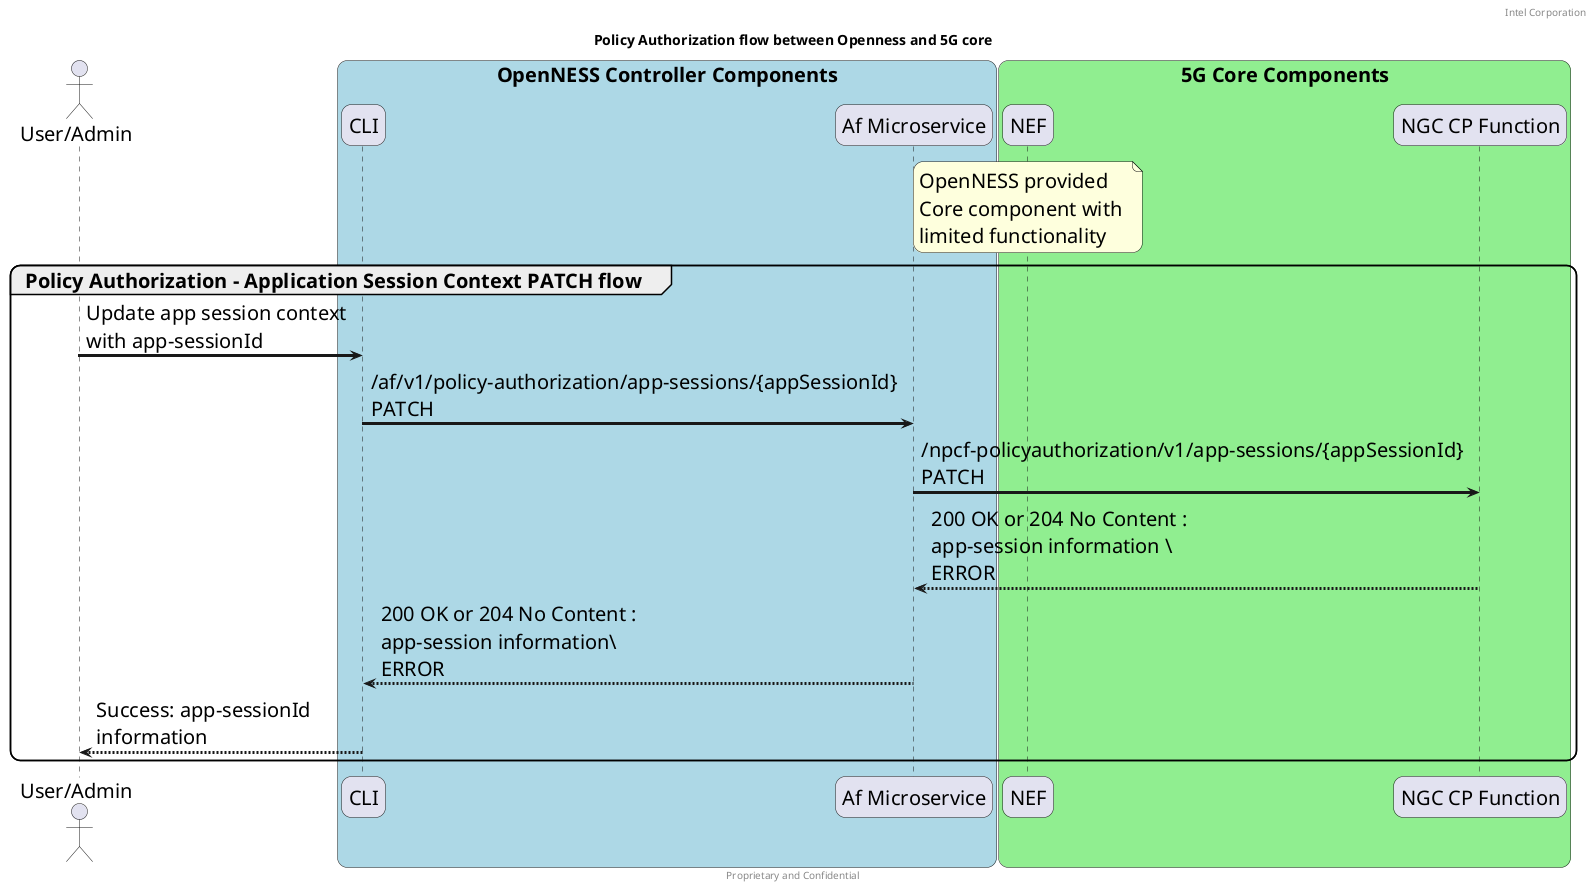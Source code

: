 @startuml
/' SPDX-License-Identifier: Apache-2.0
   Copyright (c) 2020 Intel Corporation
'/
skinparam monochrome false
skinparam roundcorner 20
skinparam defaultFontName "Intel Clear"
skinparam defaultFontSize 20
skinparam maxmessagesize 300
skinparam sequenceArrowThickness 3

header Intel Corporation
footer Proprietary and Confidential

title Policy Authorization flow between Openness and 5G core


actor "User/Admin" as user
participant "CLI" as CLI 
participant "Af Microservice" as AF 
participant "NEF" as NEF
participant "NGC CP Function" as 5GC

box "OpenNESS Controller Components" #LightBlue
	participant CLI
    participant AF
end box

box "5G Core Components" #LightGreen
	participant NEF
    participant 5GC
    note over NEF 
        OpenNESS provided 
        Core component with 
        limited functionality
    end note    
end box

group Policy Authorization - Application Session Context PATCH flow
    user -> CLI : Update app session context with app-sessionId
    CLI -> AF : /af/v1/policy-authorization/app-sessions/{appSessionId} PATCH
    AF -> 5GC : /npcf-policyauthorization/v1/app-sessions/{appSessionId} PATCH

    5GC --> AF : 200 OK or 204 No Content : app-session information \ ERROR 
    AF --> CLI : 200 OK or 204 No Content : app-session information\ ERROR 
    CLI --> user : Success: app-sessionId information
end
@enduml